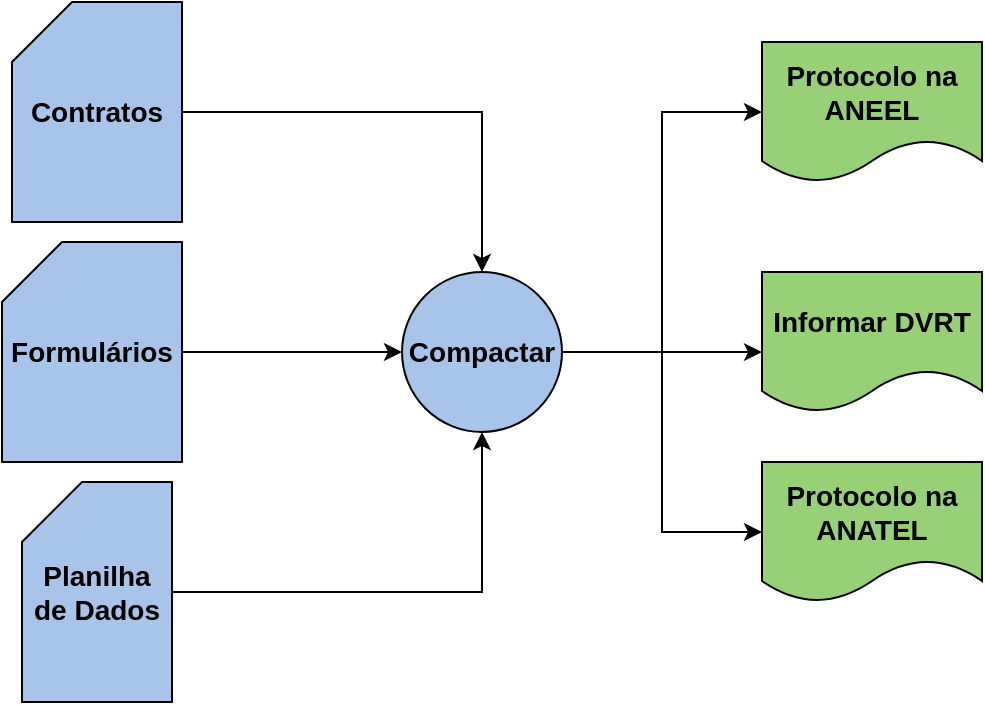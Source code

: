 <mxfile version="20.7.4" type="github">
  <diagram id="K5aLvIMpDVl0olhYd5NV" name="Página-1">
    <mxGraphModel dx="1311" dy="551" grid="1" gridSize="10" guides="1" tooltips="1" connect="1" arrows="1" fold="1" page="1" pageScale="1" pageWidth="1169" pageHeight="827" math="0" shadow="0">
      <root>
        <mxCell id="0" />
        <mxCell id="1" parent="0" />
        <mxCell id="edM-Qy_g1ela926yPv5F-2" value="&lt;b&gt;&lt;font style=&quot;font-size: 14px;&quot;&gt;Protocolo na ANEEL&lt;br&gt;&lt;/font&gt;&lt;/b&gt;" style="shape=document;whiteSpace=wrap;html=1;boundedLbl=1;fillColor=#97D077;" vertex="1" parent="1">
          <mxGeometry x="440" y="90" width="110" height="70" as="geometry" />
        </mxCell>
        <mxCell id="edM-Qy_g1ela926yPv5F-21" style="edgeStyle=orthogonalEdgeStyle;rounded=0;orthogonalLoop=1;jettySize=auto;html=1;fontSize=14;" edge="1" parent="1" source="edM-Qy_g1ela926yPv5F-7" target="edM-Qy_g1ela926yPv5F-20">
          <mxGeometry relative="1" as="geometry" />
        </mxCell>
        <mxCell id="edM-Qy_g1ela926yPv5F-7" value="&lt;b&gt;Contratos&lt;/b&gt;" style="shape=card;whiteSpace=wrap;html=1;fontSize=14;fillColor=#A9C4EB;" vertex="1" parent="1">
          <mxGeometry x="65" y="70" width="85" height="110" as="geometry" />
        </mxCell>
        <mxCell id="edM-Qy_g1ela926yPv5F-22" style="edgeStyle=orthogonalEdgeStyle;rounded=0;orthogonalLoop=1;jettySize=auto;html=1;fontSize=14;" edge="1" parent="1" source="edM-Qy_g1ela926yPv5F-10" target="edM-Qy_g1ela926yPv5F-20">
          <mxGeometry relative="1" as="geometry" />
        </mxCell>
        <mxCell id="edM-Qy_g1ela926yPv5F-10" value="&lt;b&gt;Formulários&lt;/b&gt;" style="shape=card;whiteSpace=wrap;html=1;fontSize=14;fillColor=#A9C4EB;" vertex="1" parent="1">
          <mxGeometry x="60" y="190" width="90" height="110" as="geometry" />
        </mxCell>
        <mxCell id="edM-Qy_g1ela926yPv5F-26" style="edgeStyle=orthogonalEdgeStyle;rounded=0;orthogonalLoop=1;jettySize=auto;html=1;entryX=0.5;entryY=1;entryDx=0;entryDy=0;fontSize=14;" edge="1" parent="1" source="edM-Qy_g1ela926yPv5F-11" target="edM-Qy_g1ela926yPv5F-20">
          <mxGeometry relative="1" as="geometry" />
        </mxCell>
        <mxCell id="edM-Qy_g1ela926yPv5F-11" value="&lt;b&gt;Planilha de Dados&lt;/b&gt;" style="shape=card;whiteSpace=wrap;html=1;fontSize=14;fillColor=#A9C4EB;" vertex="1" parent="1">
          <mxGeometry x="70" y="310" width="75" height="110" as="geometry" />
        </mxCell>
        <mxCell id="edM-Qy_g1ela926yPv5F-12" value="&lt;b&gt;&lt;font style=&quot;font-size: 14px;&quot;&gt;Protocolo na ANATEL&lt;br&gt;&lt;/font&gt;&lt;/b&gt;" style="shape=document;whiteSpace=wrap;html=1;boundedLbl=1;fillColor=#97D077;" vertex="1" parent="1">
          <mxGeometry x="440" y="300" width="110" height="70" as="geometry" />
        </mxCell>
        <mxCell id="edM-Qy_g1ela926yPv5F-30" style="edgeStyle=orthogonalEdgeStyle;rounded=0;orthogonalLoop=1;jettySize=auto;html=1;entryX=0;entryY=0.5;entryDx=0;entryDy=0;fontSize=14;" edge="1" parent="1" source="edM-Qy_g1ela926yPv5F-20" target="edM-Qy_g1ela926yPv5F-2">
          <mxGeometry relative="1" as="geometry" />
        </mxCell>
        <mxCell id="edM-Qy_g1ela926yPv5F-32" style="edgeStyle=orthogonalEdgeStyle;rounded=0;orthogonalLoop=1;jettySize=auto;html=1;fontSize=14;" edge="1" parent="1" target="edM-Qy_g1ela926yPv5F-29">
          <mxGeometry relative="1" as="geometry">
            <mxPoint x="340.0" y="245.059" as="sourcePoint" />
            <mxPoint x="440" y="240" as="targetPoint" />
            <Array as="points">
              <mxPoint x="450" y="245" />
              <mxPoint x="450" y="245" />
            </Array>
          </mxGeometry>
        </mxCell>
        <mxCell id="edM-Qy_g1ela926yPv5F-33" style="edgeStyle=orthogonalEdgeStyle;rounded=0;orthogonalLoop=1;jettySize=auto;html=1;entryX=0;entryY=0.5;entryDx=0;entryDy=0;fontSize=14;" edge="1" parent="1" source="edM-Qy_g1ela926yPv5F-20" target="edM-Qy_g1ela926yPv5F-12">
          <mxGeometry relative="1" as="geometry" />
        </mxCell>
        <mxCell id="edM-Qy_g1ela926yPv5F-20" value="&lt;b&gt;Compactar&lt;/b&gt;" style="ellipse;whiteSpace=wrap;html=1;aspect=fixed;fontSize=14;fillColor=#A9C4EB;" vertex="1" parent="1">
          <mxGeometry x="260" y="205" width="80" height="80" as="geometry" />
        </mxCell>
        <mxCell id="edM-Qy_g1ela926yPv5F-29" value="&lt;b&gt;&lt;font style=&quot;font-size: 14px;&quot;&gt;Informar DVRT&lt;br&gt;&lt;/font&gt;&lt;/b&gt;" style="shape=document;whiteSpace=wrap;html=1;boundedLbl=1;fillColor=#97D077;" vertex="1" parent="1">
          <mxGeometry x="440" y="205" width="110" height="70" as="geometry" />
        </mxCell>
      </root>
    </mxGraphModel>
  </diagram>
</mxfile>
